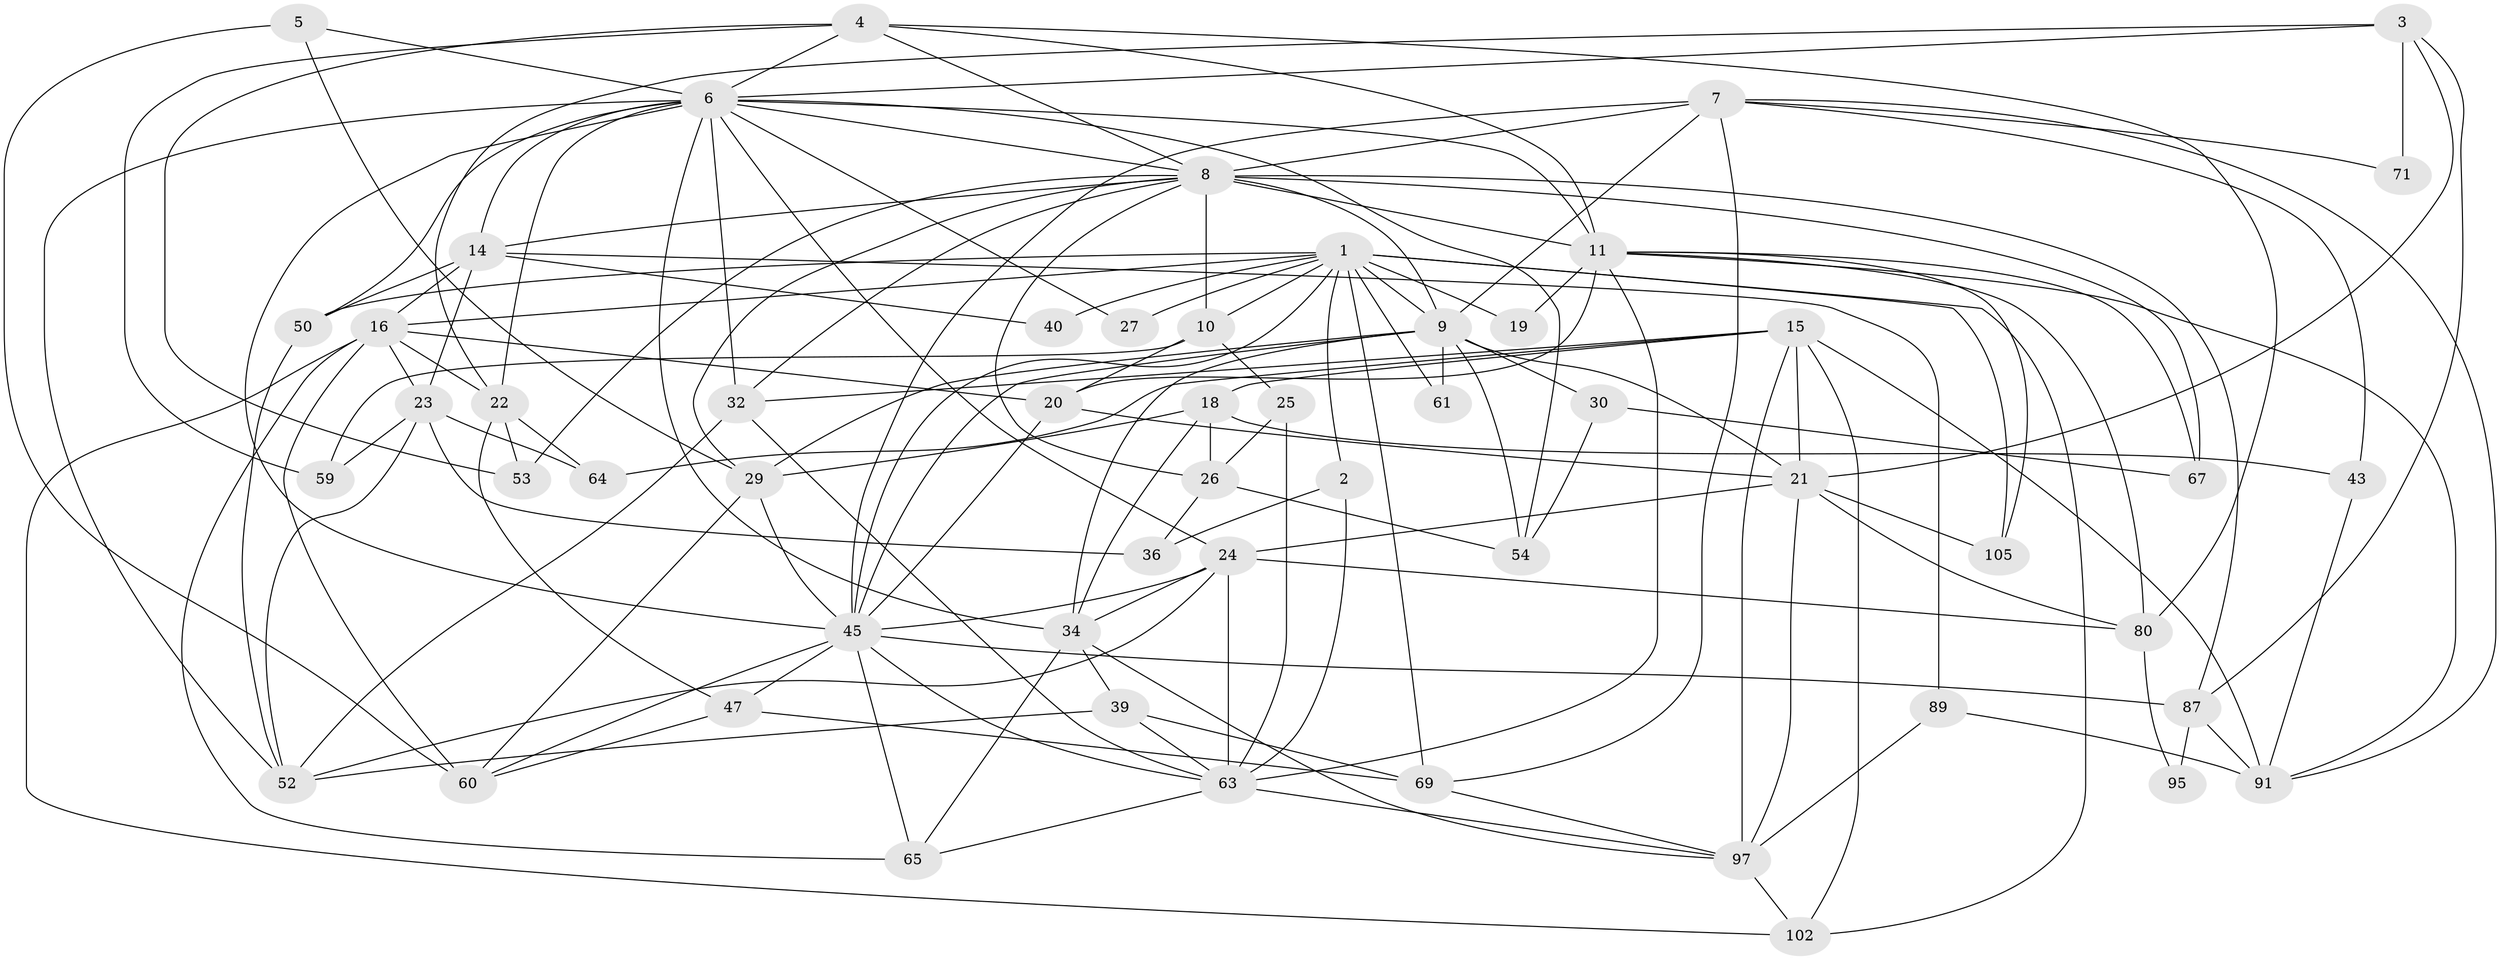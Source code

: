 // original degree distribution, {6: 0.0990990990990991, 3: 0.3063063063063063, 4: 0.23423423423423423, 5: 0.21621621621621623, 2: 0.10810810810810811, 7: 0.036036036036036036}
// Generated by graph-tools (version 1.1) at 2025/14/03/09/25 04:14:56]
// undirected, 55 vertices, 149 edges
graph export_dot {
graph [start="1"]
  node [color=gray90,style=filled];
  1 [super="+75"];
  2;
  3 [super="+35"];
  4 [super="+73"];
  5;
  6 [super="+44+38"];
  7 [super="+94+41"];
  8 [super="+28+57+48"];
  9 [super="+49+46"];
  10 [super="+12"];
  11 [super="+13+31"];
  14 [super="+55+58"];
  15 [super="+17"];
  16 [super="+98+82"];
  18;
  19;
  20 [super="+96"];
  21 [super="+90"];
  22 [super="+88+42"];
  23 [super="+110"];
  24 [super="+37+111+62"];
  25;
  26 [super="+86"];
  27;
  29 [super="+33"];
  30;
  32 [super="+70"];
  34 [super="+93"];
  36;
  39;
  40;
  43;
  45 [super="+101"];
  47;
  50;
  52 [super="+104"];
  53;
  54;
  59;
  60 [super="+108"];
  61;
  63 [super="+66"];
  64;
  65 [super="+109"];
  67;
  69 [super="+84"];
  71;
  80;
  87 [super="+100"];
  89;
  91;
  95;
  97 [super="+103"];
  102;
  105;
  1 -- 10;
  1 -- 61 [weight=2];
  1 -- 105;
  1 -- 2;
  1 -- 69;
  1 -- 102;
  1 -- 40;
  1 -- 9 [weight=2];
  1 -- 45;
  1 -- 16;
  1 -- 50;
  1 -- 19;
  1 -- 27;
  2 -- 36;
  2 -- 63;
  3 -- 21;
  3 -- 22;
  3 -- 71;
  3 -- 87;
  3 -- 6;
  4 -- 80;
  4 -- 59;
  4 -- 53;
  4 -- 11;
  4 -- 8;
  4 -- 6;
  5 -- 60;
  5 -- 29;
  5 -- 6;
  6 -- 24;
  6 -- 50;
  6 -- 27;
  6 -- 45;
  6 -- 22;
  6 -- 32;
  6 -- 34;
  6 -- 8;
  6 -- 11 [weight=2];
  6 -- 14;
  6 -- 52;
  6 -- 54;
  7 -- 69;
  7 -- 43;
  7 -- 45 [weight=2];
  7 -- 8;
  7 -- 91;
  7 -- 71;
  7 -- 9;
  8 -- 10 [weight=2];
  8 -- 67;
  8 -- 11 [weight=3];
  8 -- 32;
  8 -- 9;
  8 -- 53;
  8 -- 87;
  8 -- 26;
  8 -- 29;
  8 -- 14 [weight=2];
  9 -- 21;
  9 -- 45;
  9 -- 34;
  9 -- 61;
  9 -- 54;
  9 -- 29;
  9 -- 30;
  10 -- 20;
  10 -- 59;
  10 -- 25;
  11 -- 19;
  11 -- 67;
  11 -- 105;
  11 -- 80;
  11 -- 91;
  11 -- 63;
  11 -- 20;
  14 -- 89;
  14 -- 23;
  14 -- 40;
  14 -- 16;
  14 -- 50;
  15 -- 18;
  15 -- 32 [weight=2];
  15 -- 64;
  15 -- 97;
  15 -- 21;
  15 -- 91;
  15 -- 102;
  16 -- 23;
  16 -- 22 [weight=2];
  16 -- 102;
  16 -- 60;
  16 -- 65;
  16 -- 20;
  18 -- 34;
  18 -- 43;
  18 -- 26;
  18 -- 29;
  20 -- 21;
  20 -- 45;
  21 -- 105;
  21 -- 24;
  21 -- 97;
  21 -- 80;
  22 -- 53;
  22 -- 64;
  22 -- 47;
  23 -- 59;
  23 -- 64;
  23 -- 36;
  23 -- 52;
  24 -- 34;
  24 -- 80;
  24 -- 52;
  24 -- 63;
  24 -- 45;
  25 -- 26;
  25 -- 63;
  26 -- 54;
  26 -- 36;
  29 -- 45;
  29 -- 60;
  30 -- 54;
  30 -- 67;
  32 -- 52;
  32 -- 63;
  34 -- 97;
  34 -- 65;
  34 -- 39;
  39 -- 52;
  39 -- 63;
  39 -- 69;
  43 -- 91;
  45 -- 65;
  45 -- 60;
  45 -- 47;
  45 -- 87;
  45 -- 63;
  47 -- 60;
  47 -- 69;
  50 -- 52;
  63 -- 65;
  63 -- 97;
  69 -- 97;
  80 -- 95;
  87 -- 91;
  87 -- 95;
  89 -- 97;
  89 -- 91;
  97 -- 102;
}
